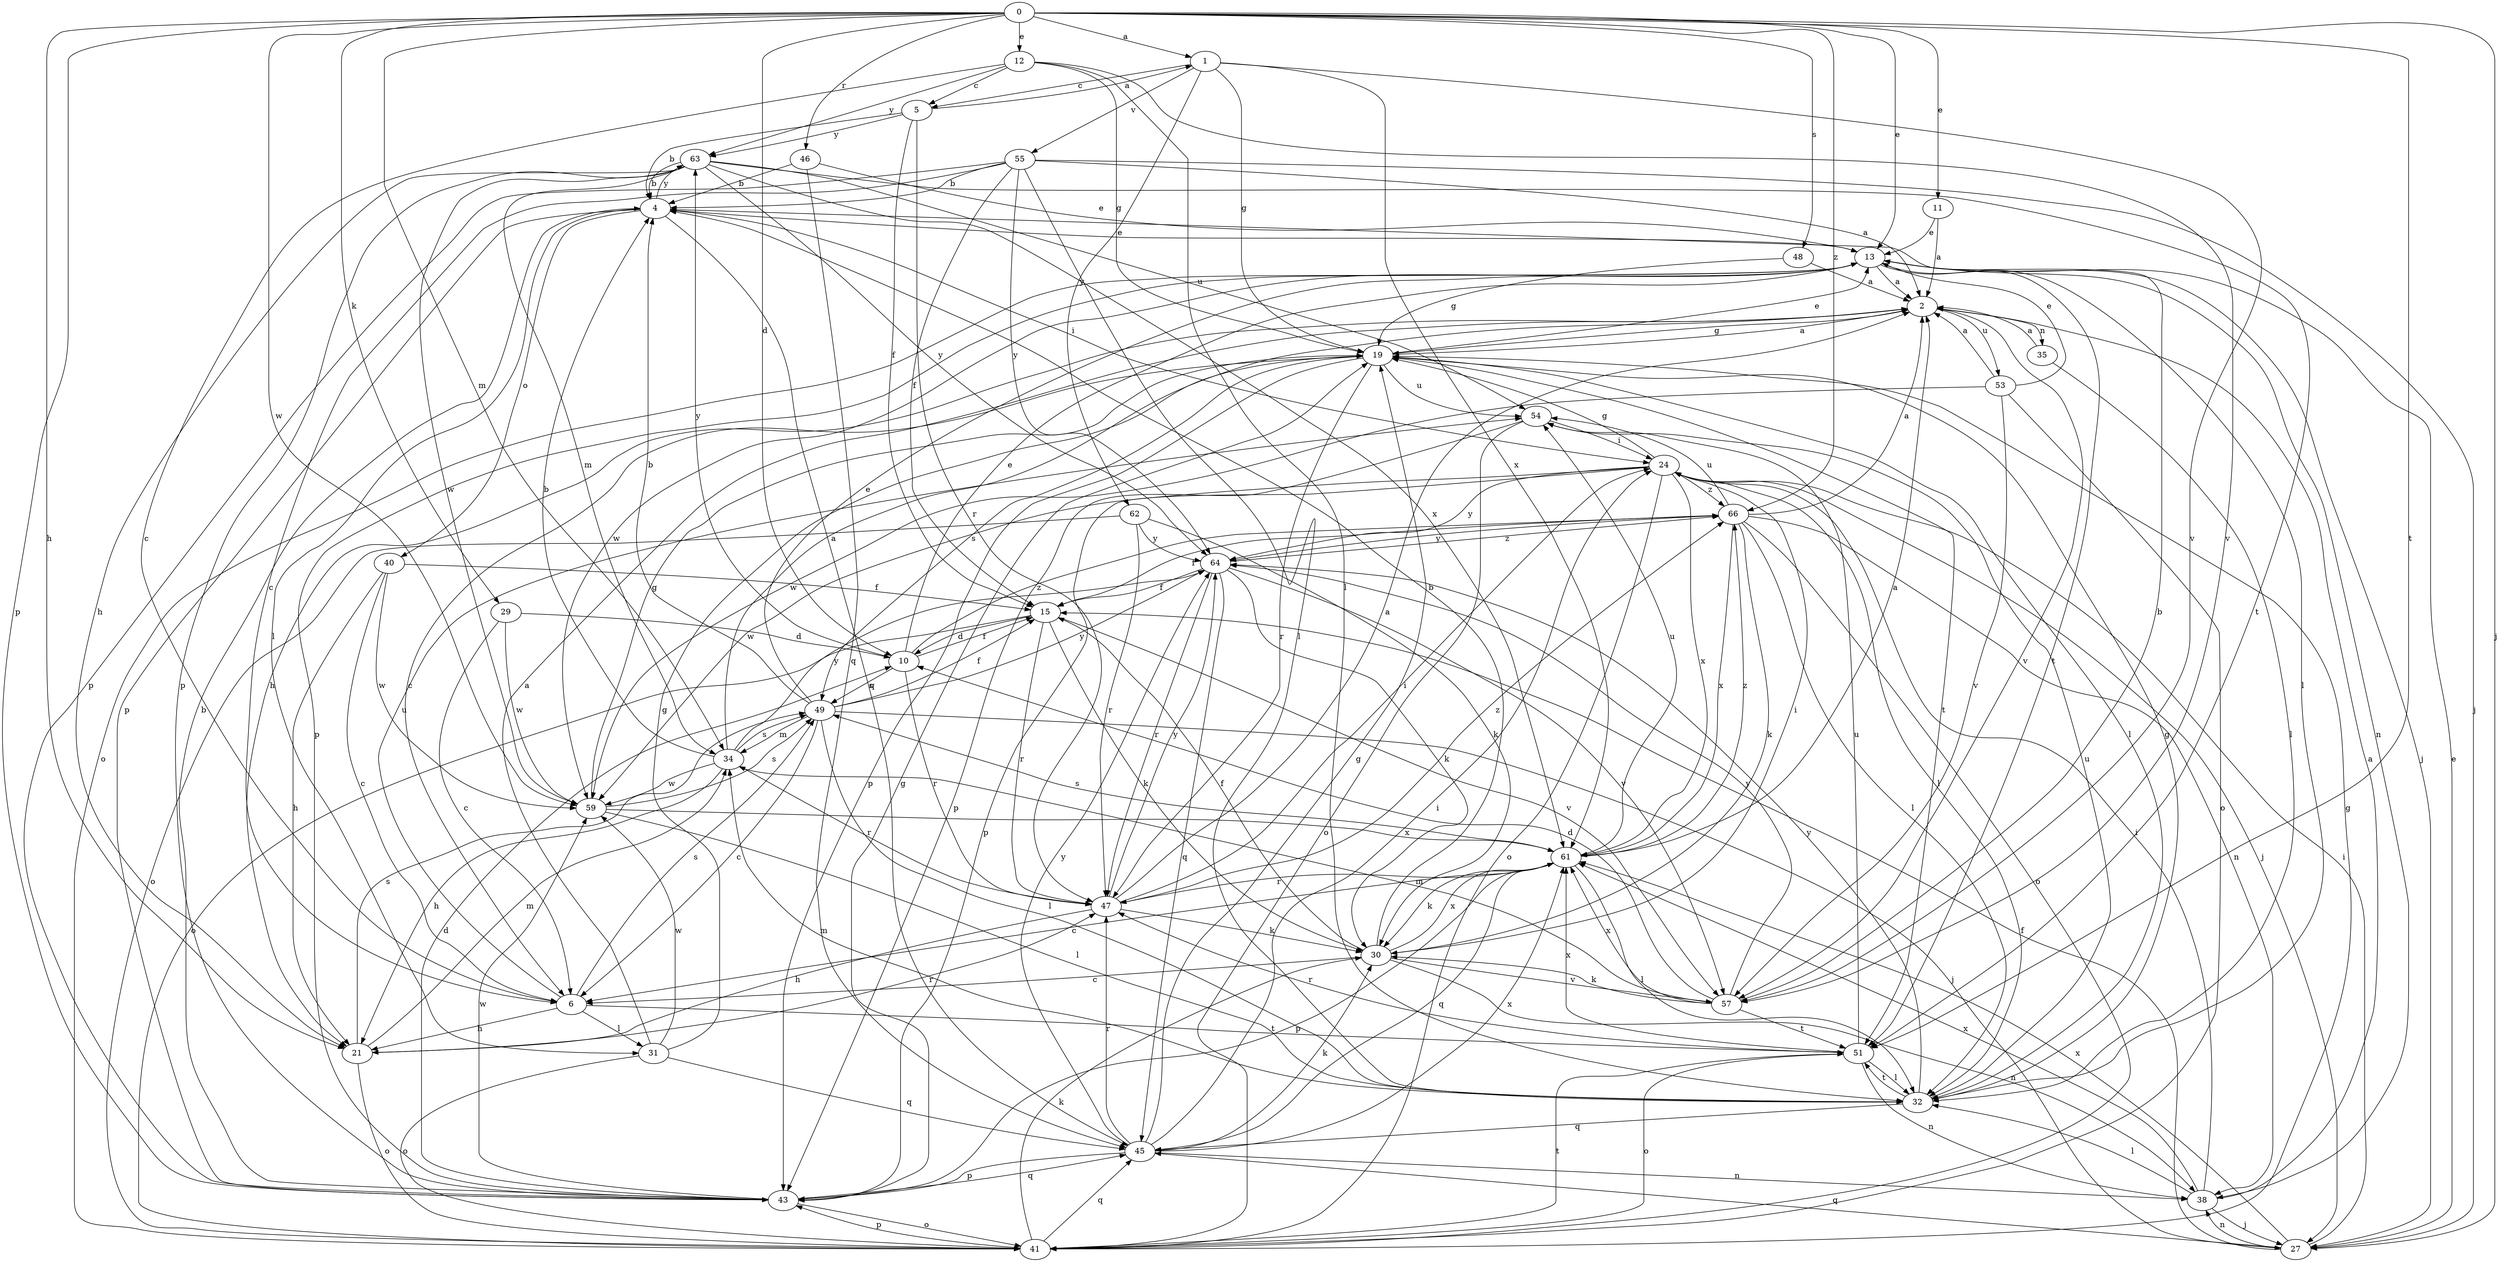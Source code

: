 strict digraph  {
0;
1;
2;
4;
5;
6;
10;
11;
12;
13;
15;
19;
21;
24;
27;
29;
30;
31;
32;
34;
35;
38;
40;
41;
43;
45;
46;
47;
48;
49;
51;
53;
54;
55;
57;
59;
61;
62;
63;
64;
66;
0 -> 1  [label=a];
0 -> 10  [label=d];
0 -> 11  [label=e];
0 -> 12  [label=e];
0 -> 13  [label=e];
0 -> 21  [label=h];
0 -> 27  [label=j];
0 -> 29  [label=k];
0 -> 34  [label=m];
0 -> 43  [label=p];
0 -> 46  [label=r];
0 -> 48  [label=s];
0 -> 51  [label=t];
0 -> 59  [label=w];
0 -> 66  [label=z];
1 -> 5  [label=c];
1 -> 19  [label=g];
1 -> 55  [label=v];
1 -> 57  [label=v];
1 -> 61  [label=x];
1 -> 62  [label=y];
2 -> 19  [label=g];
2 -> 21  [label=h];
2 -> 35  [label=n];
2 -> 53  [label=u];
2 -> 57  [label=v];
4 -> 13  [label=e];
4 -> 24  [label=i];
4 -> 31  [label=l];
4 -> 40  [label=o];
4 -> 43  [label=p];
4 -> 45  [label=q];
4 -> 63  [label=y];
5 -> 1  [label=a];
5 -> 4  [label=b];
5 -> 15  [label=f];
5 -> 47  [label=r];
5 -> 63  [label=y];
6 -> 21  [label=h];
6 -> 31  [label=l];
6 -> 49  [label=s];
6 -> 51  [label=t];
6 -> 54  [label=u];
10 -> 13  [label=e];
10 -> 15  [label=f];
10 -> 47  [label=r];
10 -> 49  [label=s];
10 -> 63  [label=y];
10 -> 66  [label=z];
11 -> 2  [label=a];
11 -> 13  [label=e];
12 -> 5  [label=c];
12 -> 6  [label=c];
12 -> 19  [label=g];
12 -> 32  [label=l];
12 -> 57  [label=v];
12 -> 63  [label=y];
13 -> 2  [label=a];
13 -> 27  [label=j];
13 -> 32  [label=l];
13 -> 38  [label=n];
13 -> 41  [label=o];
13 -> 43  [label=p];
13 -> 51  [label=t];
13 -> 59  [label=w];
15 -> 10  [label=d];
15 -> 30  [label=k];
15 -> 41  [label=o];
15 -> 47  [label=r];
15 -> 57  [label=v];
19 -> 2  [label=a];
19 -> 6  [label=c];
19 -> 13  [label=e];
19 -> 32  [label=l];
19 -> 43  [label=p];
19 -> 47  [label=r];
19 -> 49  [label=s];
19 -> 51  [label=t];
19 -> 54  [label=u];
21 -> 34  [label=m];
21 -> 41  [label=o];
21 -> 47  [label=r];
21 -> 49  [label=s];
24 -> 19  [label=g];
24 -> 27  [label=j];
24 -> 32  [label=l];
24 -> 41  [label=o];
24 -> 43  [label=p];
24 -> 59  [label=w];
24 -> 61  [label=x];
24 -> 64  [label=y];
24 -> 66  [label=z];
27 -> 13  [label=e];
27 -> 15  [label=f];
27 -> 24  [label=i];
27 -> 38  [label=n];
27 -> 45  [label=q];
27 -> 61  [label=x];
29 -> 6  [label=c];
29 -> 10  [label=d];
29 -> 59  [label=w];
30 -> 4  [label=b];
30 -> 6  [label=c];
30 -> 15  [label=f];
30 -> 24  [label=i];
30 -> 38  [label=n];
30 -> 57  [label=v];
30 -> 61  [label=x];
31 -> 2  [label=a];
31 -> 19  [label=g];
31 -> 41  [label=o];
31 -> 45  [label=q];
31 -> 59  [label=w];
32 -> 19  [label=g];
32 -> 34  [label=m];
32 -> 45  [label=q];
32 -> 51  [label=t];
32 -> 54  [label=u];
32 -> 64  [label=y];
34 -> 2  [label=a];
34 -> 4  [label=b];
34 -> 21  [label=h];
34 -> 47  [label=r];
34 -> 49  [label=s];
34 -> 59  [label=w];
34 -> 64  [label=y];
35 -> 2  [label=a];
35 -> 32  [label=l];
38 -> 2  [label=a];
38 -> 24  [label=i];
38 -> 27  [label=j];
38 -> 32  [label=l];
38 -> 61  [label=x];
40 -> 6  [label=c];
40 -> 15  [label=f];
40 -> 21  [label=h];
40 -> 59  [label=w];
41 -> 19  [label=g];
41 -> 30  [label=k];
41 -> 43  [label=p];
41 -> 45  [label=q];
41 -> 51  [label=t];
43 -> 4  [label=b];
43 -> 10  [label=d];
43 -> 19  [label=g];
43 -> 41  [label=o];
43 -> 45  [label=q];
43 -> 59  [label=w];
45 -> 19  [label=g];
45 -> 24  [label=i];
45 -> 30  [label=k];
45 -> 38  [label=n];
45 -> 43  [label=p];
45 -> 47  [label=r];
45 -> 61  [label=x];
45 -> 64  [label=y];
46 -> 4  [label=b];
46 -> 13  [label=e];
46 -> 45  [label=q];
47 -> 2  [label=a];
47 -> 21  [label=h];
47 -> 24  [label=i];
47 -> 30  [label=k];
47 -> 64  [label=y];
47 -> 66  [label=z];
48 -> 2  [label=a];
48 -> 19  [label=g];
49 -> 4  [label=b];
49 -> 6  [label=c];
49 -> 13  [label=e];
49 -> 15  [label=f];
49 -> 27  [label=j];
49 -> 32  [label=l];
49 -> 34  [label=m];
49 -> 64  [label=y];
51 -> 32  [label=l];
51 -> 38  [label=n];
51 -> 41  [label=o];
51 -> 47  [label=r];
51 -> 54  [label=u];
51 -> 61  [label=x];
53 -> 2  [label=a];
53 -> 13  [label=e];
53 -> 41  [label=o];
53 -> 57  [label=v];
53 -> 59  [label=w];
54 -> 24  [label=i];
54 -> 41  [label=o];
54 -> 43  [label=p];
55 -> 2  [label=a];
55 -> 4  [label=b];
55 -> 6  [label=c];
55 -> 15  [label=f];
55 -> 27  [label=j];
55 -> 32  [label=l];
55 -> 43  [label=p];
55 -> 64  [label=y];
57 -> 4  [label=b];
57 -> 10  [label=d];
57 -> 30  [label=k];
57 -> 34  [label=m];
57 -> 51  [label=t];
57 -> 61  [label=x];
57 -> 64  [label=y];
59 -> 19  [label=g];
59 -> 32  [label=l];
59 -> 49  [label=s];
59 -> 61  [label=x];
61 -> 2  [label=a];
61 -> 6  [label=c];
61 -> 30  [label=k];
61 -> 32  [label=l];
61 -> 43  [label=p];
61 -> 45  [label=q];
61 -> 47  [label=r];
61 -> 49  [label=s];
61 -> 54  [label=u];
61 -> 66  [label=z];
62 -> 30  [label=k];
62 -> 41  [label=o];
62 -> 47  [label=r];
62 -> 64  [label=y];
63 -> 4  [label=b];
63 -> 21  [label=h];
63 -> 34  [label=m];
63 -> 43  [label=p];
63 -> 51  [label=t];
63 -> 54  [label=u];
63 -> 59  [label=w];
63 -> 61  [label=x];
63 -> 64  [label=y];
64 -> 15  [label=f];
64 -> 30  [label=k];
64 -> 45  [label=q];
64 -> 47  [label=r];
64 -> 57  [label=v];
64 -> 66  [label=z];
66 -> 2  [label=a];
66 -> 15  [label=f];
66 -> 30  [label=k];
66 -> 32  [label=l];
66 -> 38  [label=n];
66 -> 41  [label=o];
66 -> 54  [label=u];
66 -> 61  [label=x];
66 -> 64  [label=y];
}
